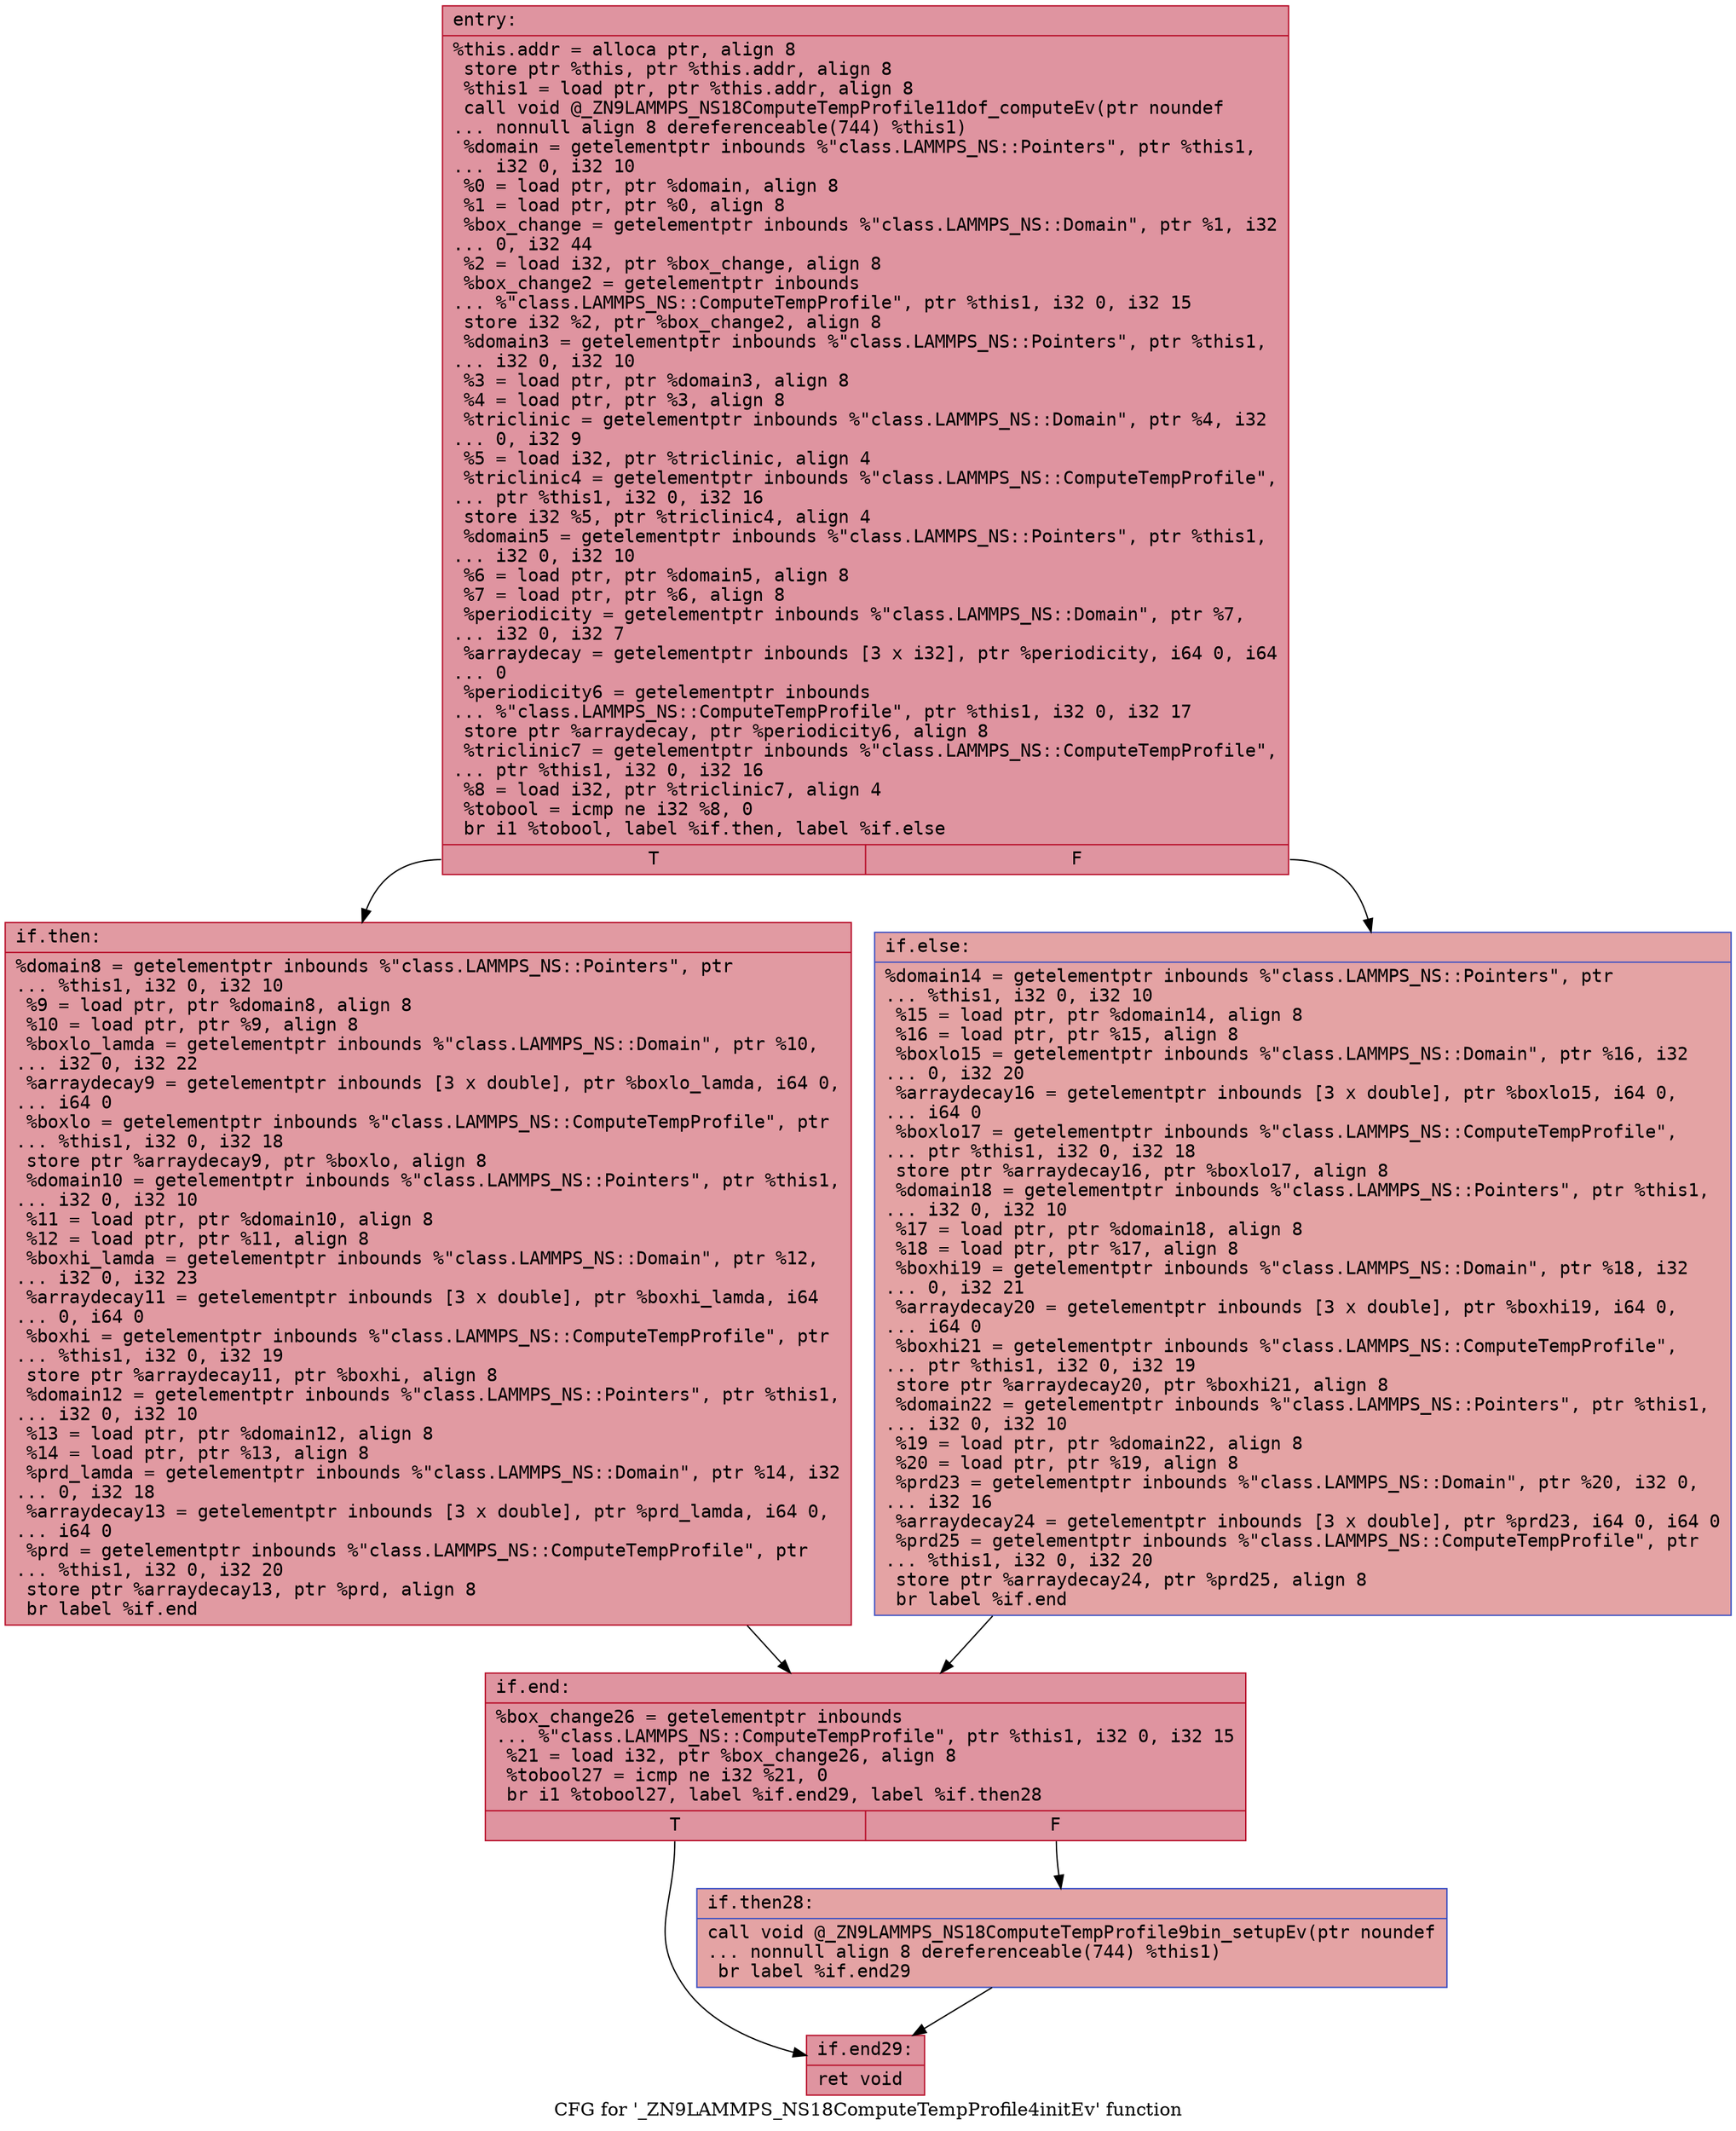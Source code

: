 digraph "CFG for '_ZN9LAMMPS_NS18ComputeTempProfile4initEv' function" {
	label="CFG for '_ZN9LAMMPS_NS18ComputeTempProfile4initEv' function";

	Node0x56239874a890 [shape=record,color="#b70d28ff", style=filled, fillcolor="#b70d2870" fontname="Courier",label="{entry:\l|  %this.addr = alloca ptr, align 8\l  store ptr %this, ptr %this.addr, align 8\l  %this1 = load ptr, ptr %this.addr, align 8\l  call void @_ZN9LAMMPS_NS18ComputeTempProfile11dof_computeEv(ptr noundef\l... nonnull align 8 dereferenceable(744) %this1)\l  %domain = getelementptr inbounds %\"class.LAMMPS_NS::Pointers\", ptr %this1,\l... i32 0, i32 10\l  %0 = load ptr, ptr %domain, align 8\l  %1 = load ptr, ptr %0, align 8\l  %box_change = getelementptr inbounds %\"class.LAMMPS_NS::Domain\", ptr %1, i32\l... 0, i32 44\l  %2 = load i32, ptr %box_change, align 8\l  %box_change2 = getelementptr inbounds\l... %\"class.LAMMPS_NS::ComputeTempProfile\", ptr %this1, i32 0, i32 15\l  store i32 %2, ptr %box_change2, align 8\l  %domain3 = getelementptr inbounds %\"class.LAMMPS_NS::Pointers\", ptr %this1,\l... i32 0, i32 10\l  %3 = load ptr, ptr %domain3, align 8\l  %4 = load ptr, ptr %3, align 8\l  %triclinic = getelementptr inbounds %\"class.LAMMPS_NS::Domain\", ptr %4, i32\l... 0, i32 9\l  %5 = load i32, ptr %triclinic, align 4\l  %triclinic4 = getelementptr inbounds %\"class.LAMMPS_NS::ComputeTempProfile\",\l... ptr %this1, i32 0, i32 16\l  store i32 %5, ptr %triclinic4, align 4\l  %domain5 = getelementptr inbounds %\"class.LAMMPS_NS::Pointers\", ptr %this1,\l... i32 0, i32 10\l  %6 = load ptr, ptr %domain5, align 8\l  %7 = load ptr, ptr %6, align 8\l  %periodicity = getelementptr inbounds %\"class.LAMMPS_NS::Domain\", ptr %7,\l... i32 0, i32 7\l  %arraydecay = getelementptr inbounds [3 x i32], ptr %periodicity, i64 0, i64\l... 0\l  %periodicity6 = getelementptr inbounds\l... %\"class.LAMMPS_NS::ComputeTempProfile\", ptr %this1, i32 0, i32 17\l  store ptr %arraydecay, ptr %periodicity6, align 8\l  %triclinic7 = getelementptr inbounds %\"class.LAMMPS_NS::ComputeTempProfile\",\l... ptr %this1, i32 0, i32 16\l  %8 = load i32, ptr %triclinic7, align 4\l  %tobool = icmp ne i32 %8, 0\l  br i1 %tobool, label %if.then, label %if.else\l|{<s0>T|<s1>F}}"];
	Node0x56239874a890:s0 -> Node0x56239877ae00[tooltip="entry -> if.then\nProbability 62.50%" ];
	Node0x56239874a890:s1 -> Node0x56239877ae50[tooltip="entry -> if.else\nProbability 37.50%" ];
	Node0x56239877ae00 [shape=record,color="#b70d28ff", style=filled, fillcolor="#bb1b2c70" fontname="Courier",label="{if.then:\l|  %domain8 = getelementptr inbounds %\"class.LAMMPS_NS::Pointers\", ptr\l... %this1, i32 0, i32 10\l  %9 = load ptr, ptr %domain8, align 8\l  %10 = load ptr, ptr %9, align 8\l  %boxlo_lamda = getelementptr inbounds %\"class.LAMMPS_NS::Domain\", ptr %10,\l... i32 0, i32 22\l  %arraydecay9 = getelementptr inbounds [3 x double], ptr %boxlo_lamda, i64 0,\l... i64 0\l  %boxlo = getelementptr inbounds %\"class.LAMMPS_NS::ComputeTempProfile\", ptr\l... %this1, i32 0, i32 18\l  store ptr %arraydecay9, ptr %boxlo, align 8\l  %domain10 = getelementptr inbounds %\"class.LAMMPS_NS::Pointers\", ptr %this1,\l... i32 0, i32 10\l  %11 = load ptr, ptr %domain10, align 8\l  %12 = load ptr, ptr %11, align 8\l  %boxhi_lamda = getelementptr inbounds %\"class.LAMMPS_NS::Domain\", ptr %12,\l... i32 0, i32 23\l  %arraydecay11 = getelementptr inbounds [3 x double], ptr %boxhi_lamda, i64\l... 0, i64 0\l  %boxhi = getelementptr inbounds %\"class.LAMMPS_NS::ComputeTempProfile\", ptr\l... %this1, i32 0, i32 19\l  store ptr %arraydecay11, ptr %boxhi, align 8\l  %domain12 = getelementptr inbounds %\"class.LAMMPS_NS::Pointers\", ptr %this1,\l... i32 0, i32 10\l  %13 = load ptr, ptr %domain12, align 8\l  %14 = load ptr, ptr %13, align 8\l  %prd_lamda = getelementptr inbounds %\"class.LAMMPS_NS::Domain\", ptr %14, i32\l... 0, i32 18\l  %arraydecay13 = getelementptr inbounds [3 x double], ptr %prd_lamda, i64 0,\l... i64 0\l  %prd = getelementptr inbounds %\"class.LAMMPS_NS::ComputeTempProfile\", ptr\l... %this1, i32 0, i32 20\l  store ptr %arraydecay13, ptr %prd, align 8\l  br label %if.end\l}"];
	Node0x56239877ae00 -> Node0x56239877c160[tooltip="if.then -> if.end\nProbability 100.00%" ];
	Node0x56239877ae50 [shape=record,color="#3d50c3ff", style=filled, fillcolor="#c32e3170" fontname="Courier",label="{if.else:\l|  %domain14 = getelementptr inbounds %\"class.LAMMPS_NS::Pointers\", ptr\l... %this1, i32 0, i32 10\l  %15 = load ptr, ptr %domain14, align 8\l  %16 = load ptr, ptr %15, align 8\l  %boxlo15 = getelementptr inbounds %\"class.LAMMPS_NS::Domain\", ptr %16, i32\l... 0, i32 20\l  %arraydecay16 = getelementptr inbounds [3 x double], ptr %boxlo15, i64 0,\l... i64 0\l  %boxlo17 = getelementptr inbounds %\"class.LAMMPS_NS::ComputeTempProfile\",\l... ptr %this1, i32 0, i32 18\l  store ptr %arraydecay16, ptr %boxlo17, align 8\l  %domain18 = getelementptr inbounds %\"class.LAMMPS_NS::Pointers\", ptr %this1,\l... i32 0, i32 10\l  %17 = load ptr, ptr %domain18, align 8\l  %18 = load ptr, ptr %17, align 8\l  %boxhi19 = getelementptr inbounds %\"class.LAMMPS_NS::Domain\", ptr %18, i32\l... 0, i32 21\l  %arraydecay20 = getelementptr inbounds [3 x double], ptr %boxhi19, i64 0,\l... i64 0\l  %boxhi21 = getelementptr inbounds %\"class.LAMMPS_NS::ComputeTempProfile\",\l... ptr %this1, i32 0, i32 19\l  store ptr %arraydecay20, ptr %boxhi21, align 8\l  %domain22 = getelementptr inbounds %\"class.LAMMPS_NS::Pointers\", ptr %this1,\l... i32 0, i32 10\l  %19 = load ptr, ptr %domain22, align 8\l  %20 = load ptr, ptr %19, align 8\l  %prd23 = getelementptr inbounds %\"class.LAMMPS_NS::Domain\", ptr %20, i32 0,\l... i32 16\l  %arraydecay24 = getelementptr inbounds [3 x double], ptr %prd23, i64 0, i64 0\l  %prd25 = getelementptr inbounds %\"class.LAMMPS_NS::ComputeTempProfile\", ptr\l... %this1, i32 0, i32 20\l  store ptr %arraydecay24, ptr %prd25, align 8\l  br label %if.end\l}"];
	Node0x56239877ae50 -> Node0x56239877c160[tooltip="if.else -> if.end\nProbability 100.00%" ];
	Node0x56239877c160 [shape=record,color="#b70d28ff", style=filled, fillcolor="#b70d2870" fontname="Courier",label="{if.end:\l|  %box_change26 = getelementptr inbounds\l... %\"class.LAMMPS_NS::ComputeTempProfile\", ptr %this1, i32 0, i32 15\l  %21 = load i32, ptr %box_change26, align 8\l  %tobool27 = icmp ne i32 %21, 0\l  br i1 %tobool27, label %if.end29, label %if.then28\l|{<s0>T|<s1>F}}"];
	Node0x56239877c160:s0 -> Node0x56239877d4d0[tooltip="if.end -> if.end29\nProbability 62.50%" ];
	Node0x56239877c160:s1 -> Node0x56239877d550[tooltip="if.end -> if.then28\nProbability 37.50%" ];
	Node0x56239877d550 [shape=record,color="#3d50c3ff", style=filled, fillcolor="#c32e3170" fontname="Courier",label="{if.then28:\l|  call void @_ZN9LAMMPS_NS18ComputeTempProfile9bin_setupEv(ptr noundef\l... nonnull align 8 dereferenceable(744) %this1)\l  br label %if.end29\l}"];
	Node0x56239877d550 -> Node0x56239877d4d0[tooltip="if.then28 -> if.end29\nProbability 100.00%" ];
	Node0x56239877d4d0 [shape=record,color="#b70d28ff", style=filled, fillcolor="#b70d2870" fontname="Courier",label="{if.end29:\l|  ret void\l}"];
}
